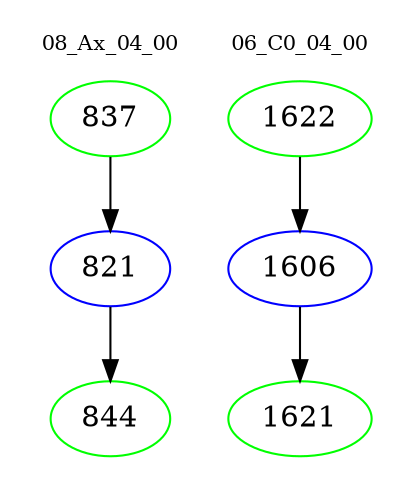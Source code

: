 digraph{
subgraph cluster_0 {
color = white
label = "08_Ax_04_00";
fontsize=10;
T0_837 [label="837", color="green"]
T0_837 -> T0_821 [color="black"]
T0_821 [label="821", color="blue"]
T0_821 -> T0_844 [color="black"]
T0_844 [label="844", color="green"]
}
subgraph cluster_1 {
color = white
label = "06_C0_04_00";
fontsize=10;
T1_1622 [label="1622", color="green"]
T1_1622 -> T1_1606 [color="black"]
T1_1606 [label="1606", color="blue"]
T1_1606 -> T1_1621 [color="black"]
T1_1621 [label="1621", color="green"]
}
}
